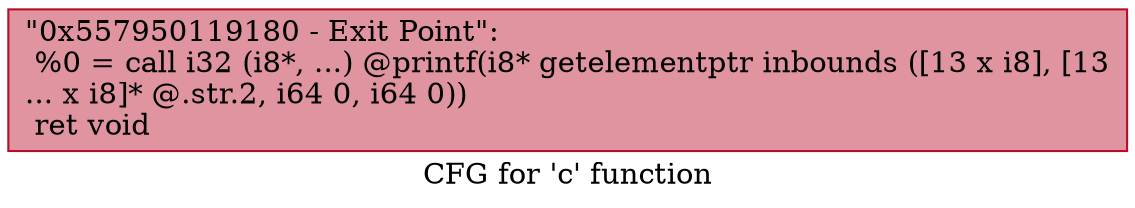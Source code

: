 digraph "CFG for 'c' function" {
	label="CFG for 'c' function";

	Node0x557950119180 [shape=record,color="#b70d28ff", style=filled, fillcolor="#b70d2870",label="{\"0x557950119180 - Exit Point\":\l  %0 = call i32 (i8*, ...) @printf(i8* getelementptr inbounds ([13 x i8], [13\l... x i8]* @.str.2, i64 0, i64 0))\l  ret void\l}"];
}
